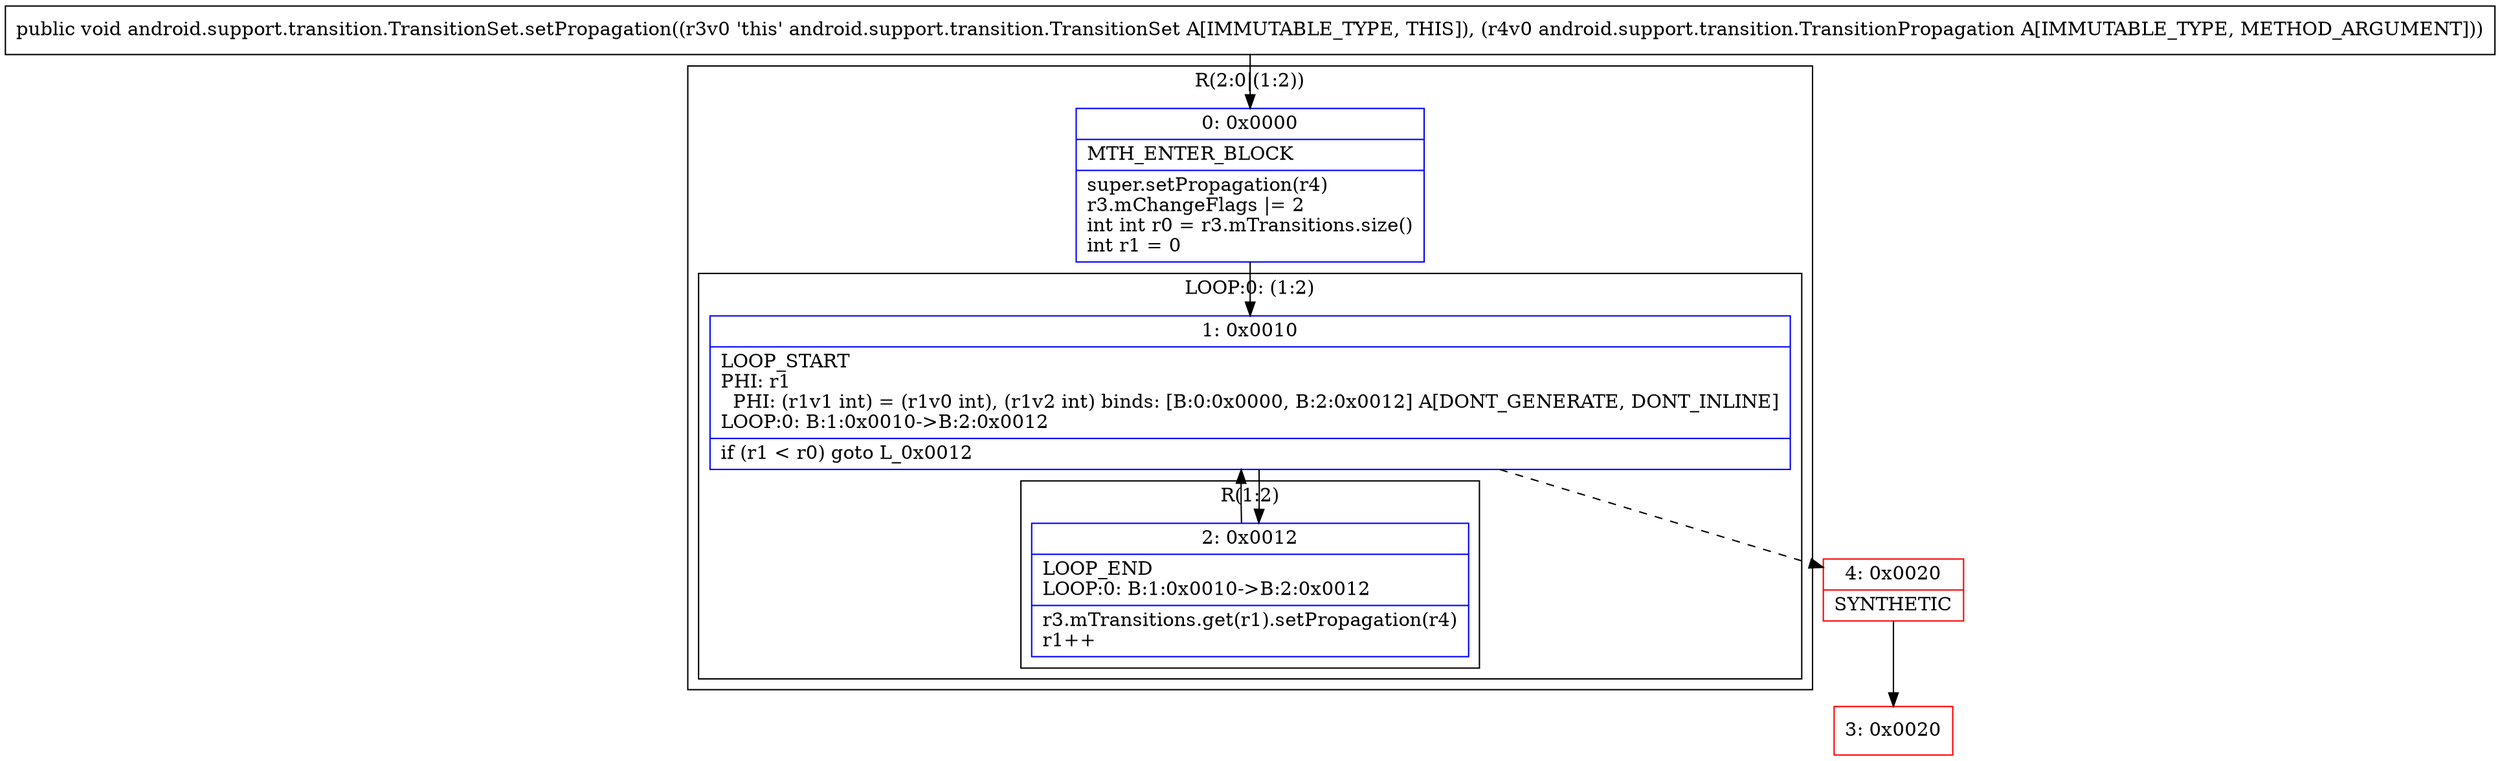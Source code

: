 digraph "CFG forandroid.support.transition.TransitionSet.setPropagation(Landroid\/support\/transition\/TransitionPropagation;)V" {
subgraph cluster_Region_687550345 {
label = "R(2:0|(1:2))";
node [shape=record,color=blue];
Node_0 [shape=record,label="{0\:\ 0x0000|MTH_ENTER_BLOCK\l|super.setPropagation(r4)\lr3.mChangeFlags \|= 2\lint int r0 = r3.mTransitions.size()\lint r1 = 0\l}"];
subgraph cluster_LoopRegion_1398950902 {
label = "LOOP:0: (1:2)";
node [shape=record,color=blue];
Node_1 [shape=record,label="{1\:\ 0x0010|LOOP_START\lPHI: r1 \l  PHI: (r1v1 int) = (r1v0 int), (r1v2 int) binds: [B:0:0x0000, B:2:0x0012] A[DONT_GENERATE, DONT_INLINE]\lLOOP:0: B:1:0x0010\-\>B:2:0x0012\l|if (r1 \< r0) goto L_0x0012\l}"];
subgraph cluster_Region_1605787775 {
label = "R(1:2)";
node [shape=record,color=blue];
Node_2 [shape=record,label="{2\:\ 0x0012|LOOP_END\lLOOP:0: B:1:0x0010\-\>B:2:0x0012\l|r3.mTransitions.get(r1).setPropagation(r4)\lr1++\l}"];
}
}
}
Node_3 [shape=record,color=red,label="{3\:\ 0x0020}"];
Node_4 [shape=record,color=red,label="{4\:\ 0x0020|SYNTHETIC\l}"];
MethodNode[shape=record,label="{public void android.support.transition.TransitionSet.setPropagation((r3v0 'this' android.support.transition.TransitionSet A[IMMUTABLE_TYPE, THIS]), (r4v0 android.support.transition.TransitionPropagation A[IMMUTABLE_TYPE, METHOD_ARGUMENT])) }"];
MethodNode -> Node_0;
Node_0 -> Node_1;
Node_1 -> Node_2;
Node_1 -> Node_4[style=dashed];
Node_2 -> Node_1;
Node_4 -> Node_3;
}

